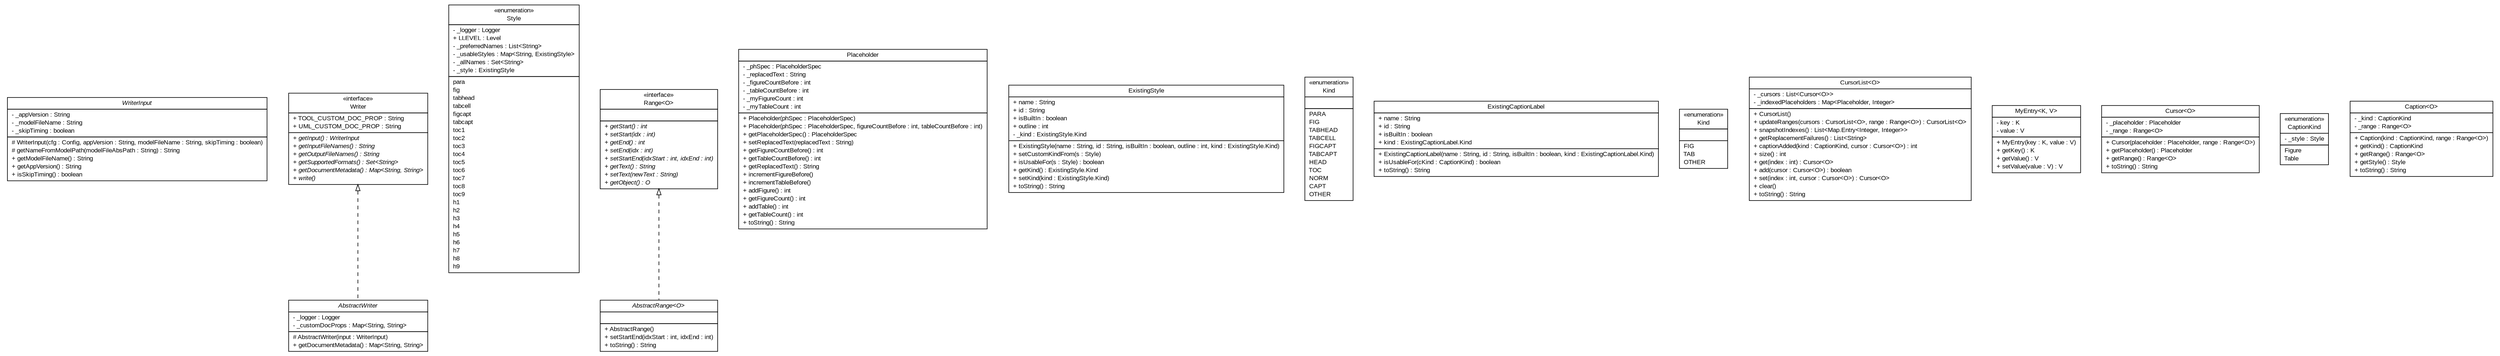 #!/usr/local/bin/dot
#
# Class diagram 
# Generated by UMLGraph version R5_6_6-6-g3bdff0 (http://www.umlgraph.org/)
#

digraph G {
	edge [fontname="arial",fontsize=10,labelfontname="arial",labelfontsize=10];
	node [fontname="arial",fontsize=10,shape=plaintext];
	nodesep=0.25;
	ranksep=0.5;
	// org.tanjakostic.jcleancim.docgen.writer.WriterInput
	c5601 [label=<<table title="org.tanjakostic.jcleancim.docgen.writer.WriterInput" border="0" cellborder="1" cellspacing="0" cellpadding="2" port="p" href="./WriterInput.html">
		<tr><td><table border="0" cellspacing="0" cellpadding="1">
<tr><td align="center" balign="center"><font face="Arial Italic"> WriterInput </font></td></tr>
		</table></td></tr>
		<tr><td><table border="0" cellspacing="0" cellpadding="1">
<tr><td align="left" balign="left"> - _appVersion : String </td></tr>
<tr><td align="left" balign="left"> - _modelFileName : String </td></tr>
<tr><td align="left" balign="left"> - _skipTiming : boolean </td></tr>
		</table></td></tr>
		<tr><td><table border="0" cellspacing="0" cellpadding="1">
<tr><td align="left" balign="left"> # WriterInput(cfg : Config, appVersion : String, modelFileName : String, skipTiming : boolean) </td></tr>
<tr><td align="left" balign="left"> # getNameFromModelPath(modelFileAbsPath : String) : String </td></tr>
<tr><td align="left" balign="left"> + getModelFileName() : String </td></tr>
<tr><td align="left" balign="left"> + getAppVersion() : String </td></tr>
<tr><td align="left" balign="left"> + isSkipTiming() : boolean </td></tr>
		</table></td></tr>
		</table>>, URL="./WriterInput.html", fontname="arial", fontcolor="black", fontsize=10.0];
	// org.tanjakostic.jcleancim.docgen.writer.Writer
	c5602 [label=<<table title="org.tanjakostic.jcleancim.docgen.writer.Writer" border="0" cellborder="1" cellspacing="0" cellpadding="2" port="p" href="./Writer.html">
		<tr><td><table border="0" cellspacing="0" cellpadding="1">
<tr><td align="center" balign="center"> &#171;interface&#187; </td></tr>
<tr><td align="center" balign="center"> Writer </td></tr>
		</table></td></tr>
		<tr><td><table border="0" cellspacing="0" cellpadding="1">
<tr><td align="left" balign="left"> + TOOL_CUSTOM_DOC_PROP : String </td></tr>
<tr><td align="left" balign="left"> + UML_CUSTOM_DOC_PROP : String </td></tr>
		</table></td></tr>
		<tr><td><table border="0" cellspacing="0" cellpadding="1">
<tr><td align="left" balign="left"><font face="Arial Italic" point-size="10.0"> + getInput() : WriterInput </font></td></tr>
<tr><td align="left" balign="left"><font face="Arial Italic" point-size="10.0"> + getInputFileNames() : String </font></td></tr>
<tr><td align="left" balign="left"><font face="Arial Italic" point-size="10.0"> + getOutputFileNames() : String </font></td></tr>
<tr><td align="left" balign="left"><font face="Arial Italic" point-size="10.0"> + getSupportedFormats() : Set&lt;String&gt; </font></td></tr>
<tr><td align="left" balign="left"><font face="Arial Italic" point-size="10.0"> + getDocumentMetadata() : Map&lt;String, String&gt; </font></td></tr>
<tr><td align="left" balign="left"><font face="Arial Italic" point-size="10.0"> + write() </font></td></tr>
		</table></td></tr>
		</table>>, URL="./Writer.html", fontname="arial", fontcolor="black", fontsize=10.0];
	// org.tanjakostic.jcleancim.docgen.writer.Style
	c5603 [label=<<table title="org.tanjakostic.jcleancim.docgen.writer.Style" border="0" cellborder="1" cellspacing="0" cellpadding="2" port="p" href="./Style.html">
		<tr><td><table border="0" cellspacing="0" cellpadding="1">
<tr><td align="center" balign="center"> &#171;enumeration&#187; </td></tr>
<tr><td align="center" balign="center"> Style </td></tr>
		</table></td></tr>
		<tr><td><table border="0" cellspacing="0" cellpadding="1">
<tr><td align="left" balign="left"> - _logger : Logger </td></tr>
<tr><td align="left" balign="left"> + LLEVEL : Level </td></tr>
<tr><td align="left" balign="left"> - _preferredNames : List&lt;String&gt; </td></tr>
<tr><td align="left" balign="left"> - _usableStyles : Map&lt;String, ExistingStyle&gt; </td></tr>
<tr><td align="left" balign="left"> - _allNames : Set&lt;String&gt; </td></tr>
<tr><td align="left" balign="left"> - _style : ExistingStyle </td></tr>
		</table></td></tr>
		<tr><td><table border="0" cellspacing="0" cellpadding="1">
<tr><td align="left" balign="left"> para </td></tr>
<tr><td align="left" balign="left"> fig </td></tr>
<tr><td align="left" balign="left"> tabhead </td></tr>
<tr><td align="left" balign="left"> tabcell </td></tr>
<tr><td align="left" balign="left"> figcapt </td></tr>
<tr><td align="left" balign="left"> tabcapt </td></tr>
<tr><td align="left" balign="left"> toc1 </td></tr>
<tr><td align="left" balign="left"> toc2 </td></tr>
<tr><td align="left" balign="left"> toc3 </td></tr>
<tr><td align="left" balign="left"> toc4 </td></tr>
<tr><td align="left" balign="left"> toc5 </td></tr>
<tr><td align="left" balign="left"> toc6 </td></tr>
<tr><td align="left" balign="left"> toc7 </td></tr>
<tr><td align="left" balign="left"> toc8 </td></tr>
<tr><td align="left" balign="left"> toc9 </td></tr>
<tr><td align="left" balign="left"> h1 </td></tr>
<tr><td align="left" balign="left"> h2 </td></tr>
<tr><td align="left" balign="left"> h3 </td></tr>
<tr><td align="left" balign="left"> h4 </td></tr>
<tr><td align="left" balign="left"> h5 </td></tr>
<tr><td align="left" balign="left"> h6 </td></tr>
<tr><td align="left" balign="left"> h7 </td></tr>
<tr><td align="left" balign="left"> h8 </td></tr>
<tr><td align="left" balign="left"> h9 </td></tr>
		</table></td></tr>
		</table>>, URL="./Style.html", fontname="arial", fontcolor="black", fontsize=10.0];
	// org.tanjakostic.jcleancim.docgen.writer.Range<O>
	c5604 [label=<<table title="org.tanjakostic.jcleancim.docgen.writer.Range" border="0" cellborder="1" cellspacing="0" cellpadding="2" port="p" href="./Range.html">
		<tr><td><table border="0" cellspacing="0" cellpadding="1">
<tr><td align="center" balign="center"> &#171;interface&#187; </td></tr>
<tr><td align="center" balign="center"> Range&lt;O&gt; </td></tr>
		</table></td></tr>
		<tr><td><table border="0" cellspacing="0" cellpadding="1">
<tr><td align="left" balign="left">  </td></tr>
		</table></td></tr>
		<tr><td><table border="0" cellspacing="0" cellpadding="1">
<tr><td align="left" balign="left"><font face="Arial Italic" point-size="10.0"> + getStart() : int </font></td></tr>
<tr><td align="left" balign="left"><font face="Arial Italic" point-size="10.0"> + setStart(idx : int) </font></td></tr>
<tr><td align="left" balign="left"><font face="Arial Italic" point-size="10.0"> + getEnd() : int </font></td></tr>
<tr><td align="left" balign="left"><font face="Arial Italic" point-size="10.0"> + setEnd(idx : int) </font></td></tr>
<tr><td align="left" balign="left"><font face="Arial Italic" point-size="10.0"> + setStartEnd(idxStart : int, idxEnd : int) </font></td></tr>
<tr><td align="left" balign="left"><font face="Arial Italic" point-size="10.0"> + getText() : String </font></td></tr>
<tr><td align="left" balign="left"><font face="Arial Italic" point-size="10.0"> + setText(newText : String) </font></td></tr>
<tr><td align="left" balign="left"><font face="Arial Italic" point-size="10.0"> + getObject() : O </font></td></tr>
		</table></td></tr>
		</table>>, URL="./Range.html", fontname="arial", fontcolor="black", fontsize=10.0];
	// org.tanjakostic.jcleancim.docgen.writer.Placeholder
	c5605 [label=<<table title="org.tanjakostic.jcleancim.docgen.writer.Placeholder" border="0" cellborder="1" cellspacing="0" cellpadding="2" port="p" href="./Placeholder.html">
		<tr><td><table border="0" cellspacing="0" cellpadding="1">
<tr><td align="center" balign="center"> Placeholder </td></tr>
		</table></td></tr>
		<tr><td><table border="0" cellspacing="0" cellpadding="1">
<tr><td align="left" balign="left"> - _phSpec : PlaceholderSpec </td></tr>
<tr><td align="left" balign="left"> - _replacedText : String </td></tr>
<tr><td align="left" balign="left"> - _figureCountBefore : int </td></tr>
<tr><td align="left" balign="left"> - _tableCountBefore : int </td></tr>
<tr><td align="left" balign="left"> - _myFigureCount : int </td></tr>
<tr><td align="left" balign="left"> - _myTableCount : int </td></tr>
		</table></td></tr>
		<tr><td><table border="0" cellspacing="0" cellpadding="1">
<tr><td align="left" balign="left"> + Placeholder(phSpec : PlaceholderSpec) </td></tr>
<tr><td align="left" balign="left"> + Placeholder(phSpec : PlaceholderSpec, figureCountBefore : int, tableCountBefore : int) </td></tr>
<tr><td align="left" balign="left"> + getPlaceholderSpec() : PlaceholderSpec </td></tr>
<tr><td align="left" balign="left"> + setReplacedText(replacedText : String) </td></tr>
<tr><td align="left" balign="left"> + getFigureCountBefore() : int </td></tr>
<tr><td align="left" balign="left"> + getTableCountBefore() : int </td></tr>
<tr><td align="left" balign="left"> + getReplacedText() : String </td></tr>
<tr><td align="left" balign="left"> + incrementFigureBefore() </td></tr>
<tr><td align="left" balign="left"> + incrementTableBefore() </td></tr>
<tr><td align="left" balign="left"> + addFigure() : int </td></tr>
<tr><td align="left" balign="left"> + getFigureCount() : int </td></tr>
<tr><td align="left" balign="left"> + addTable() : int </td></tr>
<tr><td align="left" balign="left"> + getTableCount() : int </td></tr>
<tr><td align="left" balign="left"> + toString() : String </td></tr>
		</table></td></tr>
		</table>>, URL="./Placeholder.html", fontname="arial", fontcolor="black", fontsize=10.0];
	// org.tanjakostic.jcleancim.docgen.writer.ExistingStyle
	c5606 [label=<<table title="org.tanjakostic.jcleancim.docgen.writer.ExistingStyle" border="0" cellborder="1" cellspacing="0" cellpadding="2" port="p" href="./ExistingStyle.html">
		<tr><td><table border="0" cellspacing="0" cellpadding="1">
<tr><td align="center" balign="center"> ExistingStyle </td></tr>
		</table></td></tr>
		<tr><td><table border="0" cellspacing="0" cellpadding="1">
<tr><td align="left" balign="left"> + name : String </td></tr>
<tr><td align="left" balign="left"> + id : String </td></tr>
<tr><td align="left" balign="left"> + isBuiltIn : boolean </td></tr>
<tr><td align="left" balign="left"> + outline : int </td></tr>
<tr><td align="left" balign="left"> - _kind : ExistingStyle.Kind </td></tr>
		</table></td></tr>
		<tr><td><table border="0" cellspacing="0" cellpadding="1">
<tr><td align="left" balign="left"> + ExistingStyle(name : String, id : String, isBuiltIn : boolean, outline : int, kind : ExistingStyle.Kind) </td></tr>
<tr><td align="left" balign="left"> + setCustomKindFrom(s : Style) </td></tr>
<tr><td align="left" balign="left"> + isUsableFor(s : Style) : boolean </td></tr>
<tr><td align="left" balign="left"> + getKind() : ExistingStyle.Kind </td></tr>
<tr><td align="left" balign="left"> + setKind(kind : ExistingStyle.Kind) </td></tr>
<tr><td align="left" balign="left"> + toString() : String </td></tr>
		</table></td></tr>
		</table>>, URL="./ExistingStyle.html", fontname="arial", fontcolor="black", fontsize=10.0];
	// org.tanjakostic.jcleancim.docgen.writer.ExistingStyle.Kind
	c5607 [label=<<table title="org.tanjakostic.jcleancim.docgen.writer.ExistingStyle.Kind" border="0" cellborder="1" cellspacing="0" cellpadding="2" port="p" href="./ExistingStyle.Kind.html">
		<tr><td><table border="0" cellspacing="0" cellpadding="1">
<tr><td align="center" balign="center"> &#171;enumeration&#187; </td></tr>
<tr><td align="center" balign="center"> Kind </td></tr>
		</table></td></tr>
		<tr><td><table border="0" cellspacing="0" cellpadding="1">
<tr><td align="left" balign="left">  </td></tr>
		</table></td></tr>
		<tr><td><table border="0" cellspacing="0" cellpadding="1">
<tr><td align="left" balign="left"> PARA </td></tr>
<tr><td align="left" balign="left"> FIG </td></tr>
<tr><td align="left" balign="left"> TABHEAD </td></tr>
<tr><td align="left" balign="left"> TABCELL </td></tr>
<tr><td align="left" balign="left"> FIGCAPT </td></tr>
<tr><td align="left" balign="left"> TABCAPT </td></tr>
<tr><td align="left" balign="left"> HEAD </td></tr>
<tr><td align="left" balign="left"> TOC </td></tr>
<tr><td align="left" balign="left"> NORM </td></tr>
<tr><td align="left" balign="left"> CAPT </td></tr>
<tr><td align="left" balign="left"> OTHER </td></tr>
		</table></td></tr>
		</table>>, URL="./ExistingStyle.Kind.html", fontname="arial", fontcolor="black", fontsize=10.0];
	// org.tanjakostic.jcleancim.docgen.writer.ExistingCaptionLabel
	c5608 [label=<<table title="org.tanjakostic.jcleancim.docgen.writer.ExistingCaptionLabel" border="0" cellborder="1" cellspacing="0" cellpadding="2" port="p" href="./ExistingCaptionLabel.html">
		<tr><td><table border="0" cellspacing="0" cellpadding="1">
<tr><td align="center" balign="center"> ExistingCaptionLabel </td></tr>
		</table></td></tr>
		<tr><td><table border="0" cellspacing="0" cellpadding="1">
<tr><td align="left" balign="left"> + name : String </td></tr>
<tr><td align="left" balign="left"> + id : String </td></tr>
<tr><td align="left" balign="left"> + isBuiltIn : boolean </td></tr>
<tr><td align="left" balign="left"> + kind : ExistingCaptionLabel.Kind </td></tr>
		</table></td></tr>
		<tr><td><table border="0" cellspacing="0" cellpadding="1">
<tr><td align="left" balign="left"> + ExistingCaptionLabel(name : String, id : String, isBuiltIn : boolean, kind : ExistingCaptionLabel.Kind) </td></tr>
<tr><td align="left" balign="left"> + isUsableFor(cKind : CaptionKind) : boolean </td></tr>
<tr><td align="left" balign="left"> + toString() : String </td></tr>
		</table></td></tr>
		</table>>, URL="./ExistingCaptionLabel.html", fontname="arial", fontcolor="black", fontsize=10.0];
	// org.tanjakostic.jcleancim.docgen.writer.ExistingCaptionLabel.Kind
	c5609 [label=<<table title="org.tanjakostic.jcleancim.docgen.writer.ExistingCaptionLabel.Kind" border="0" cellborder="1" cellspacing="0" cellpadding="2" port="p" href="./ExistingCaptionLabel.Kind.html">
		<tr><td><table border="0" cellspacing="0" cellpadding="1">
<tr><td align="center" balign="center"> &#171;enumeration&#187; </td></tr>
<tr><td align="center" balign="center"> Kind </td></tr>
		</table></td></tr>
		<tr><td><table border="0" cellspacing="0" cellpadding="1">
<tr><td align="left" balign="left">  </td></tr>
		</table></td></tr>
		<tr><td><table border="0" cellspacing="0" cellpadding="1">
<tr><td align="left" balign="left"> FIG </td></tr>
<tr><td align="left" balign="left"> TAB </td></tr>
<tr><td align="left" balign="left"> OTHER </td></tr>
		</table></td></tr>
		</table>>, URL="./ExistingCaptionLabel.Kind.html", fontname="arial", fontcolor="black", fontsize=10.0];
	// org.tanjakostic.jcleancim.docgen.writer.CursorList<O>
	c5610 [label=<<table title="org.tanjakostic.jcleancim.docgen.writer.CursorList" border="0" cellborder="1" cellspacing="0" cellpadding="2" port="p" href="./CursorList.html">
		<tr><td><table border="0" cellspacing="0" cellpadding="1">
<tr><td align="center" balign="center"> CursorList&lt;O&gt; </td></tr>
		</table></td></tr>
		<tr><td><table border="0" cellspacing="0" cellpadding="1">
<tr><td align="left" balign="left"> - _cursors : List&lt;Cursor&lt;O&gt;&gt; </td></tr>
<tr><td align="left" balign="left"> - _indexedPlaceholders : Map&lt;Placeholder, Integer&gt; </td></tr>
		</table></td></tr>
		<tr><td><table border="0" cellspacing="0" cellpadding="1">
<tr><td align="left" balign="left"> + CursorList() </td></tr>
<tr><td align="left" balign="left"> + updateRanges(cursors : CursorList&lt;O&gt;, range : Range&lt;O&gt;) : CursorList&lt;O&gt; </td></tr>
<tr><td align="left" balign="left"> + snapshotIndexes() : List&lt;Map.Entry&lt;Integer, Integer&gt;&gt; </td></tr>
<tr><td align="left" balign="left"> + getReplacementFailures() : List&lt;String&gt; </td></tr>
<tr><td align="left" balign="left"> + captionAdded(kind : CaptionKind, cursor : Cursor&lt;O&gt;) : int </td></tr>
<tr><td align="left" balign="left"> + size() : int </td></tr>
<tr><td align="left" balign="left"> + get(index : int) : Cursor&lt;O&gt; </td></tr>
<tr><td align="left" balign="left"> + add(cursor : Cursor&lt;O&gt;) : boolean </td></tr>
<tr><td align="left" balign="left"> + set(index : int, cursor : Cursor&lt;O&gt;) : Cursor&lt;O&gt; </td></tr>
<tr><td align="left" balign="left"> + clear() </td></tr>
<tr><td align="left" balign="left"> + toString() : String </td></tr>
		</table></td></tr>
		</table>>, URL="./CursorList.html", fontname="arial", fontcolor="black", fontsize=10.0];
	// org.tanjakostic.jcleancim.docgen.writer.CursorList.MyEntry<K, V>
	c5611 [label=<<table title="org.tanjakostic.jcleancim.docgen.writer.CursorList.MyEntry" border="0" cellborder="1" cellspacing="0" cellpadding="2" port="p" href="./CursorList.MyEntry.html">
		<tr><td><table border="0" cellspacing="0" cellpadding="1">
<tr><td align="center" balign="center"> MyEntry&lt;K, V&gt; </td></tr>
		</table></td></tr>
		<tr><td><table border="0" cellspacing="0" cellpadding="1">
<tr><td align="left" balign="left"> - key : K </td></tr>
<tr><td align="left" balign="left"> - value : V </td></tr>
		</table></td></tr>
		<tr><td><table border="0" cellspacing="0" cellpadding="1">
<tr><td align="left" balign="left"> + MyEntry(key : K, value : V) </td></tr>
<tr><td align="left" balign="left"> + getKey() : K </td></tr>
<tr><td align="left" balign="left"> + getValue() : V </td></tr>
<tr><td align="left" balign="left"> + setValue(value : V) : V </td></tr>
		</table></td></tr>
		</table>>, URL="./CursorList.MyEntry.html", fontname="arial", fontcolor="black", fontsize=10.0];
	// org.tanjakostic.jcleancim.docgen.writer.Cursor<O>
	c5612 [label=<<table title="org.tanjakostic.jcleancim.docgen.writer.Cursor" border="0" cellborder="1" cellspacing="0" cellpadding="2" port="p" href="./Cursor.html">
		<tr><td><table border="0" cellspacing="0" cellpadding="1">
<tr><td align="center" balign="center"> Cursor&lt;O&gt; </td></tr>
		</table></td></tr>
		<tr><td><table border="0" cellspacing="0" cellpadding="1">
<tr><td align="left" balign="left"> - _placeholder : Placeholder </td></tr>
<tr><td align="left" balign="left"> - _range : Range&lt;O&gt; </td></tr>
		</table></td></tr>
		<tr><td><table border="0" cellspacing="0" cellpadding="1">
<tr><td align="left" balign="left"> + Cursor(placeholder : Placeholder, range : Range&lt;O&gt;) </td></tr>
<tr><td align="left" balign="left"> + getPlaceholder() : Placeholder </td></tr>
<tr><td align="left" balign="left"> + getRange() : Range&lt;O&gt; </td></tr>
<tr><td align="left" balign="left"> + toString() : String </td></tr>
		</table></td></tr>
		</table>>, URL="./Cursor.html", fontname="arial", fontcolor="black", fontsize=10.0];
	// org.tanjakostic.jcleancim.docgen.writer.CaptionKind
	c5613 [label=<<table title="org.tanjakostic.jcleancim.docgen.writer.CaptionKind" border="0" cellborder="1" cellspacing="0" cellpadding="2" port="p" href="./CaptionKind.html">
		<tr><td><table border="0" cellspacing="0" cellpadding="1">
<tr><td align="center" balign="center"> &#171;enumeration&#187; </td></tr>
<tr><td align="center" balign="center"> CaptionKind </td></tr>
		</table></td></tr>
		<tr><td><table border="0" cellspacing="0" cellpadding="1">
<tr><td align="left" balign="left"> - _style : Style </td></tr>
		</table></td></tr>
		<tr><td><table border="0" cellspacing="0" cellpadding="1">
<tr><td align="left" balign="left"> Figure </td></tr>
<tr><td align="left" balign="left"> Table </td></tr>
		</table></td></tr>
		</table>>, URL="./CaptionKind.html", fontname="arial", fontcolor="black", fontsize=10.0];
	// org.tanjakostic.jcleancim.docgen.writer.Caption<O>
	c5614 [label=<<table title="org.tanjakostic.jcleancim.docgen.writer.Caption" border="0" cellborder="1" cellspacing="0" cellpadding="2" port="p" href="./Caption.html">
		<tr><td><table border="0" cellspacing="0" cellpadding="1">
<tr><td align="center" balign="center"> Caption&lt;O&gt; </td></tr>
		</table></td></tr>
		<tr><td><table border="0" cellspacing="0" cellpadding="1">
<tr><td align="left" balign="left"> - _kind : CaptionKind </td></tr>
<tr><td align="left" balign="left"> - _range : Range&lt;O&gt; </td></tr>
		</table></td></tr>
		<tr><td><table border="0" cellspacing="0" cellpadding="1">
<tr><td align="left" balign="left"> + Caption(kind : CaptionKind, range : Range&lt;O&gt;) </td></tr>
<tr><td align="left" balign="left"> + getKind() : CaptionKind </td></tr>
<tr><td align="left" balign="left"> + getRange() : Range&lt;O&gt; </td></tr>
<tr><td align="left" balign="left"> + getStyle() : Style </td></tr>
<tr><td align="left" balign="left"> + toString() : String </td></tr>
		</table></td></tr>
		</table>>, URL="./Caption.html", fontname="arial", fontcolor="black", fontsize=10.0];
	// org.tanjakostic.jcleancim.docgen.writer.AbstractWriter
	c5615 [label=<<table title="org.tanjakostic.jcleancim.docgen.writer.AbstractWriter" border="0" cellborder="1" cellspacing="0" cellpadding="2" port="p" href="./AbstractWriter.html">
		<tr><td><table border="0" cellspacing="0" cellpadding="1">
<tr><td align="center" balign="center"><font face="Arial Italic"> AbstractWriter </font></td></tr>
		</table></td></tr>
		<tr><td><table border="0" cellspacing="0" cellpadding="1">
<tr><td align="left" balign="left"> - _logger : Logger </td></tr>
<tr><td align="left" balign="left"> - _customDocProps : Map&lt;String, String&gt; </td></tr>
		</table></td></tr>
		<tr><td><table border="0" cellspacing="0" cellpadding="1">
<tr><td align="left" balign="left"> # AbstractWriter(input : WriterInput) </td></tr>
<tr><td align="left" balign="left"> + getDocumentMetadata() : Map&lt;String, String&gt; </td></tr>
		</table></td></tr>
		</table>>, URL="./AbstractWriter.html", fontname="arial", fontcolor="black", fontsize=10.0];
	// org.tanjakostic.jcleancim.docgen.writer.AbstractRange<O>
	c5616 [label=<<table title="org.tanjakostic.jcleancim.docgen.writer.AbstractRange" border="0" cellborder="1" cellspacing="0" cellpadding="2" port="p" href="./AbstractRange.html">
		<tr><td><table border="0" cellspacing="0" cellpadding="1">
<tr><td align="center" balign="center"><font face="Arial Italic"> AbstractRange&lt;O&gt; </font></td></tr>
		</table></td></tr>
		<tr><td><table border="0" cellspacing="0" cellpadding="1">
<tr><td align="left" balign="left">  </td></tr>
		</table></td></tr>
		<tr><td><table border="0" cellspacing="0" cellpadding="1">
<tr><td align="left" balign="left"> + AbstractRange() </td></tr>
<tr><td align="left" balign="left"> + setStartEnd(idxStart : int, idxEnd : int) </td></tr>
<tr><td align="left" balign="left"> + toString() : String </td></tr>
		</table></td></tr>
		</table>>, URL="./AbstractRange.html", fontname="arial", fontcolor="black", fontsize=10.0];
	//org.tanjakostic.jcleancim.docgen.writer.AbstractWriter implements org.tanjakostic.jcleancim.docgen.writer.Writer
	c5602:p -> c5615:p [dir=back,arrowtail=empty,style=dashed];
	//org.tanjakostic.jcleancim.docgen.writer.AbstractRange<O> implements org.tanjakostic.jcleancim.docgen.writer.Range<O>
	c5604:p -> c5616:p [dir=back,arrowtail=empty,style=dashed];
}

